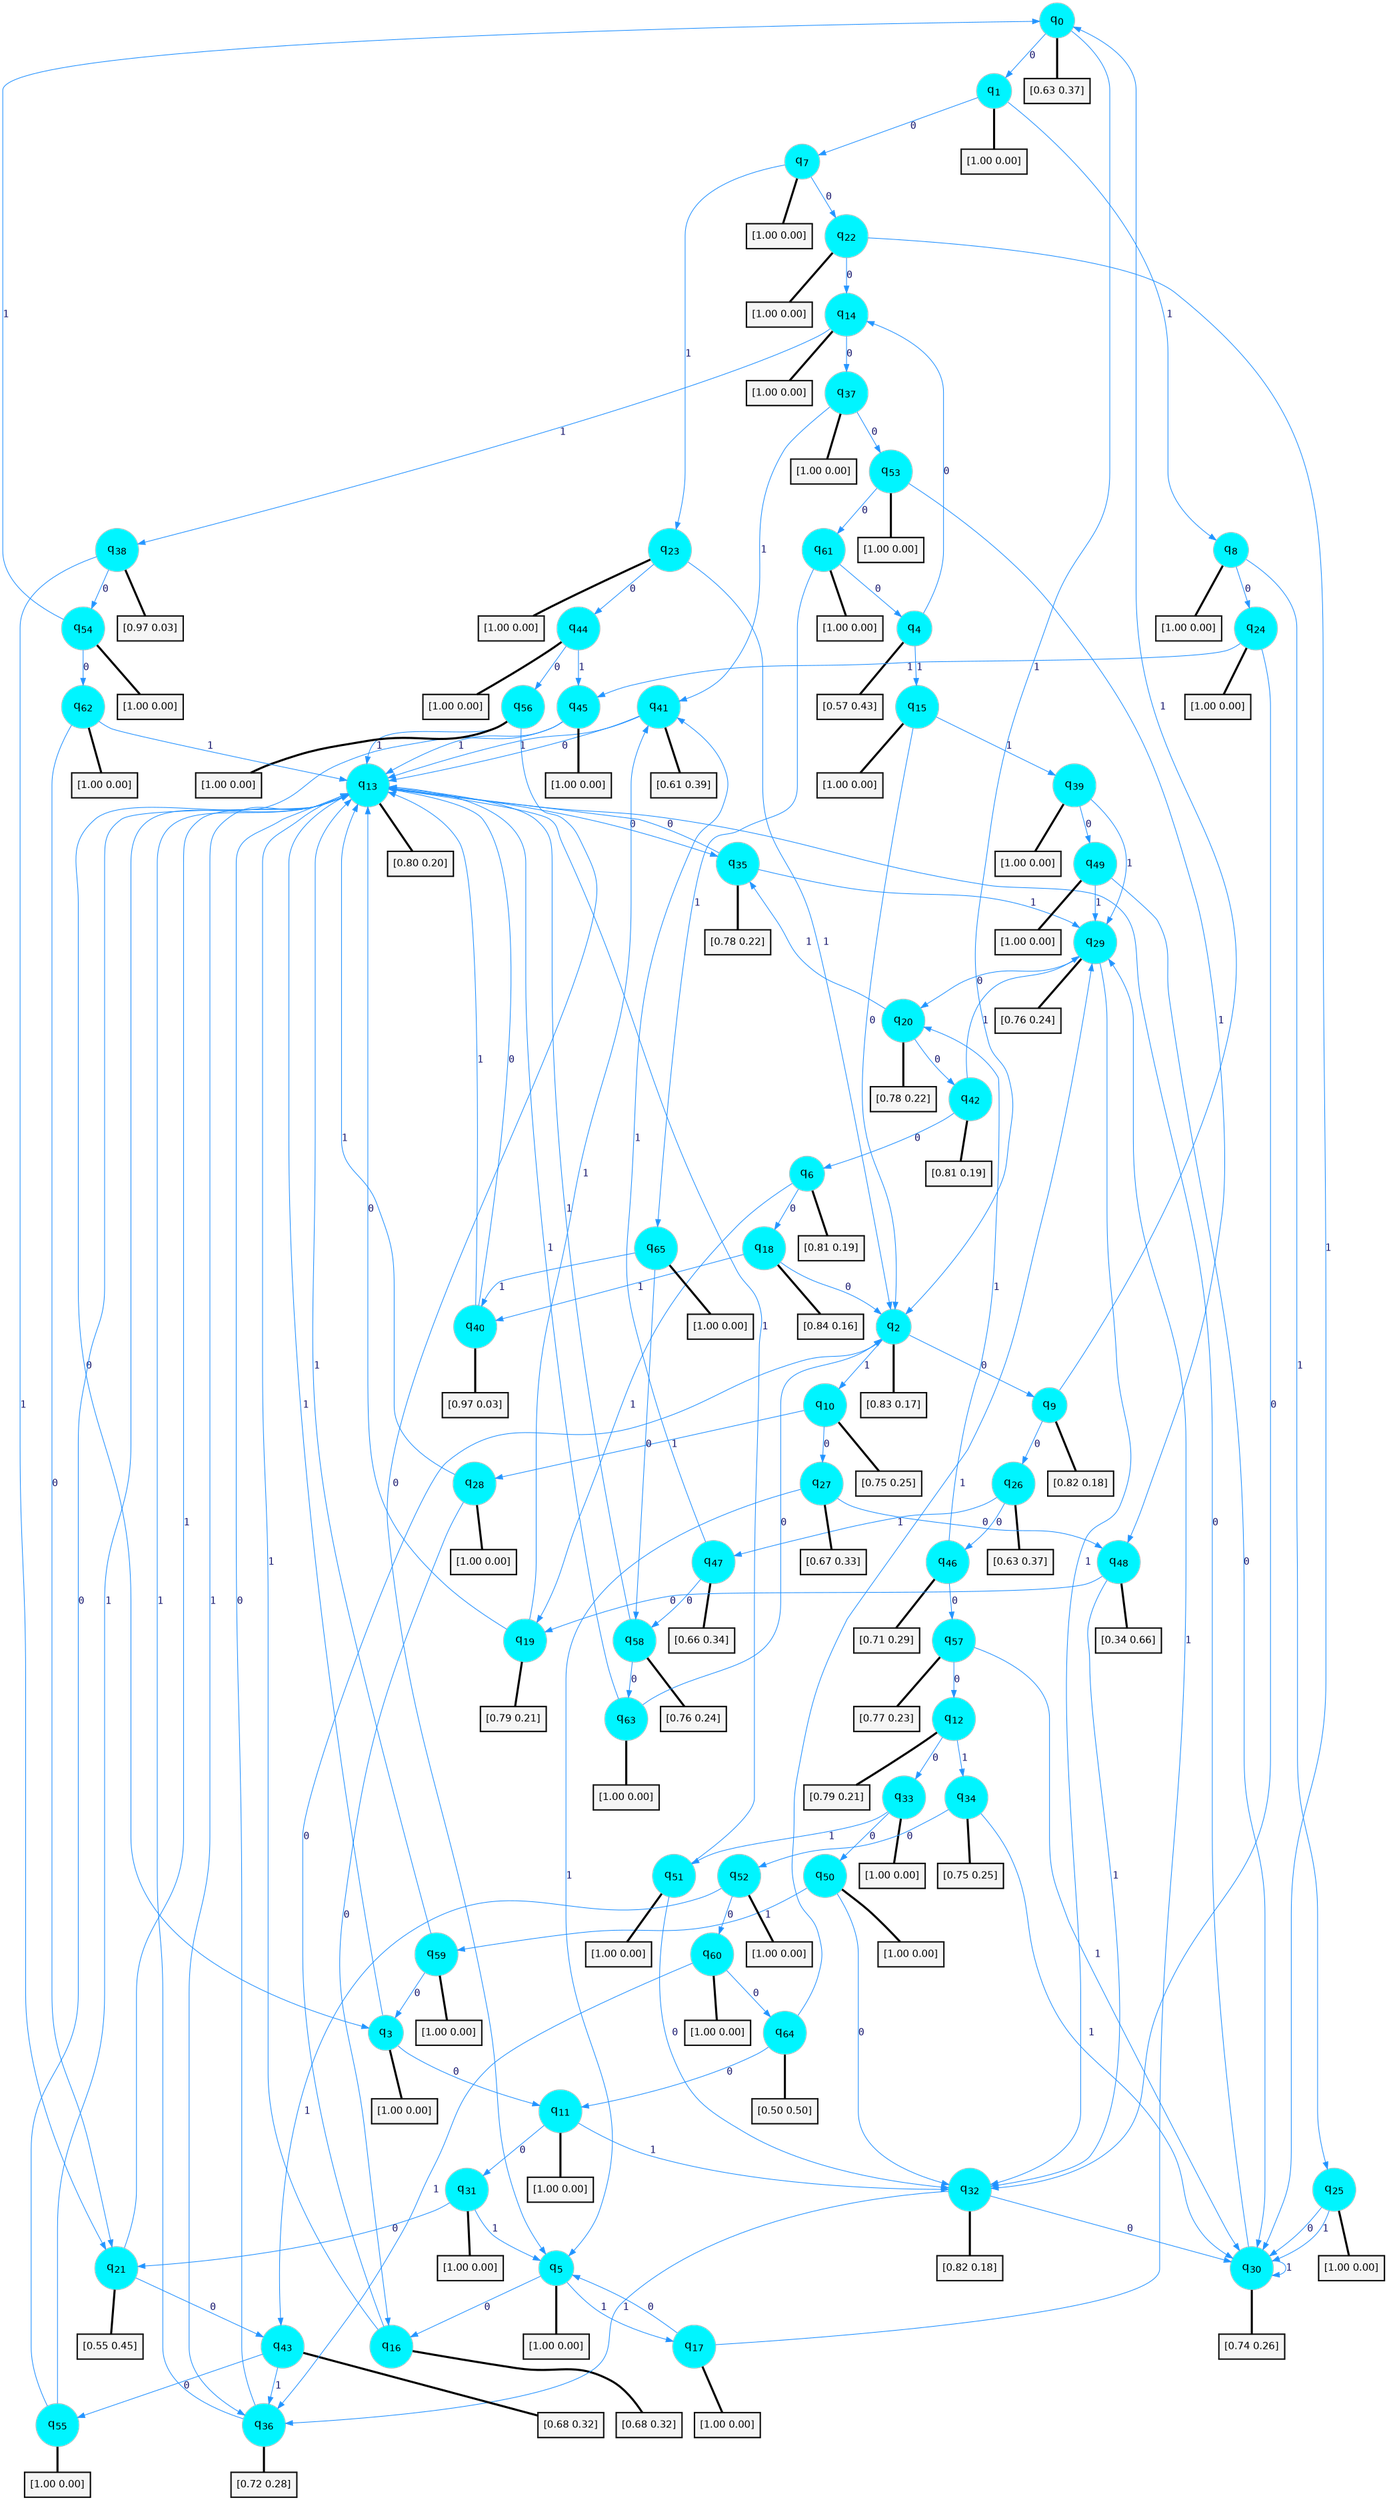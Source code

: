 digraph G {
graph [
bgcolor=transparent, dpi=300, rankdir=TD, size="40,25"];
node [
color=gray, fillcolor=turquoise1, fontcolor=black, fontname=Helvetica, fontsize=16, fontweight=bold, shape=circle, style=filled];
edge [
arrowsize=1, color=dodgerblue1, fontcolor=midnightblue, fontname=courier, fontweight=bold, penwidth=1, style=solid, weight=20];
0[label=<q<SUB>0</SUB>>];
1[label=<q<SUB>1</SUB>>];
2[label=<q<SUB>2</SUB>>];
3[label=<q<SUB>3</SUB>>];
4[label=<q<SUB>4</SUB>>];
5[label=<q<SUB>5</SUB>>];
6[label=<q<SUB>6</SUB>>];
7[label=<q<SUB>7</SUB>>];
8[label=<q<SUB>8</SUB>>];
9[label=<q<SUB>9</SUB>>];
10[label=<q<SUB>10</SUB>>];
11[label=<q<SUB>11</SUB>>];
12[label=<q<SUB>12</SUB>>];
13[label=<q<SUB>13</SUB>>];
14[label=<q<SUB>14</SUB>>];
15[label=<q<SUB>15</SUB>>];
16[label=<q<SUB>16</SUB>>];
17[label=<q<SUB>17</SUB>>];
18[label=<q<SUB>18</SUB>>];
19[label=<q<SUB>19</SUB>>];
20[label=<q<SUB>20</SUB>>];
21[label=<q<SUB>21</SUB>>];
22[label=<q<SUB>22</SUB>>];
23[label=<q<SUB>23</SUB>>];
24[label=<q<SUB>24</SUB>>];
25[label=<q<SUB>25</SUB>>];
26[label=<q<SUB>26</SUB>>];
27[label=<q<SUB>27</SUB>>];
28[label=<q<SUB>28</SUB>>];
29[label=<q<SUB>29</SUB>>];
30[label=<q<SUB>30</SUB>>];
31[label=<q<SUB>31</SUB>>];
32[label=<q<SUB>32</SUB>>];
33[label=<q<SUB>33</SUB>>];
34[label=<q<SUB>34</SUB>>];
35[label=<q<SUB>35</SUB>>];
36[label=<q<SUB>36</SUB>>];
37[label=<q<SUB>37</SUB>>];
38[label=<q<SUB>38</SUB>>];
39[label=<q<SUB>39</SUB>>];
40[label=<q<SUB>40</SUB>>];
41[label=<q<SUB>41</SUB>>];
42[label=<q<SUB>42</SUB>>];
43[label=<q<SUB>43</SUB>>];
44[label=<q<SUB>44</SUB>>];
45[label=<q<SUB>45</SUB>>];
46[label=<q<SUB>46</SUB>>];
47[label=<q<SUB>47</SUB>>];
48[label=<q<SUB>48</SUB>>];
49[label=<q<SUB>49</SUB>>];
50[label=<q<SUB>50</SUB>>];
51[label=<q<SUB>51</SUB>>];
52[label=<q<SUB>52</SUB>>];
53[label=<q<SUB>53</SUB>>];
54[label=<q<SUB>54</SUB>>];
55[label=<q<SUB>55</SUB>>];
56[label=<q<SUB>56</SUB>>];
57[label=<q<SUB>57</SUB>>];
58[label=<q<SUB>58</SUB>>];
59[label=<q<SUB>59</SUB>>];
60[label=<q<SUB>60</SUB>>];
61[label=<q<SUB>61</SUB>>];
62[label=<q<SUB>62</SUB>>];
63[label=<q<SUB>63</SUB>>];
64[label=<q<SUB>64</SUB>>];
65[label=<q<SUB>65</SUB>>];
66[label="[0.63 0.37]", shape=box,fontcolor=black, fontname=Helvetica, fontsize=14, penwidth=2, fillcolor=whitesmoke,color=black];
67[label="[1.00 0.00]", shape=box,fontcolor=black, fontname=Helvetica, fontsize=14, penwidth=2, fillcolor=whitesmoke,color=black];
68[label="[0.83 0.17]", shape=box,fontcolor=black, fontname=Helvetica, fontsize=14, penwidth=2, fillcolor=whitesmoke,color=black];
69[label="[1.00 0.00]", shape=box,fontcolor=black, fontname=Helvetica, fontsize=14, penwidth=2, fillcolor=whitesmoke,color=black];
70[label="[0.57 0.43]", shape=box,fontcolor=black, fontname=Helvetica, fontsize=14, penwidth=2, fillcolor=whitesmoke,color=black];
71[label="[1.00 0.00]", shape=box,fontcolor=black, fontname=Helvetica, fontsize=14, penwidth=2, fillcolor=whitesmoke,color=black];
72[label="[0.81 0.19]", shape=box,fontcolor=black, fontname=Helvetica, fontsize=14, penwidth=2, fillcolor=whitesmoke,color=black];
73[label="[1.00 0.00]", shape=box,fontcolor=black, fontname=Helvetica, fontsize=14, penwidth=2, fillcolor=whitesmoke,color=black];
74[label="[1.00 0.00]", shape=box,fontcolor=black, fontname=Helvetica, fontsize=14, penwidth=2, fillcolor=whitesmoke,color=black];
75[label="[0.82 0.18]", shape=box,fontcolor=black, fontname=Helvetica, fontsize=14, penwidth=2, fillcolor=whitesmoke,color=black];
76[label="[0.75 0.25]", shape=box,fontcolor=black, fontname=Helvetica, fontsize=14, penwidth=2, fillcolor=whitesmoke,color=black];
77[label="[1.00 0.00]", shape=box,fontcolor=black, fontname=Helvetica, fontsize=14, penwidth=2, fillcolor=whitesmoke,color=black];
78[label="[0.79 0.21]", shape=box,fontcolor=black, fontname=Helvetica, fontsize=14, penwidth=2, fillcolor=whitesmoke,color=black];
79[label="[0.80 0.20]", shape=box,fontcolor=black, fontname=Helvetica, fontsize=14, penwidth=2, fillcolor=whitesmoke,color=black];
80[label="[1.00 0.00]", shape=box,fontcolor=black, fontname=Helvetica, fontsize=14, penwidth=2, fillcolor=whitesmoke,color=black];
81[label="[1.00 0.00]", shape=box,fontcolor=black, fontname=Helvetica, fontsize=14, penwidth=2, fillcolor=whitesmoke,color=black];
82[label="[0.68 0.32]", shape=box,fontcolor=black, fontname=Helvetica, fontsize=14, penwidth=2, fillcolor=whitesmoke,color=black];
83[label="[1.00 0.00]", shape=box,fontcolor=black, fontname=Helvetica, fontsize=14, penwidth=2, fillcolor=whitesmoke,color=black];
84[label="[0.84 0.16]", shape=box,fontcolor=black, fontname=Helvetica, fontsize=14, penwidth=2, fillcolor=whitesmoke,color=black];
85[label="[0.79 0.21]", shape=box,fontcolor=black, fontname=Helvetica, fontsize=14, penwidth=2, fillcolor=whitesmoke,color=black];
86[label="[0.78 0.22]", shape=box,fontcolor=black, fontname=Helvetica, fontsize=14, penwidth=2, fillcolor=whitesmoke,color=black];
87[label="[0.55 0.45]", shape=box,fontcolor=black, fontname=Helvetica, fontsize=14, penwidth=2, fillcolor=whitesmoke,color=black];
88[label="[1.00 0.00]", shape=box,fontcolor=black, fontname=Helvetica, fontsize=14, penwidth=2, fillcolor=whitesmoke,color=black];
89[label="[1.00 0.00]", shape=box,fontcolor=black, fontname=Helvetica, fontsize=14, penwidth=2, fillcolor=whitesmoke,color=black];
90[label="[1.00 0.00]", shape=box,fontcolor=black, fontname=Helvetica, fontsize=14, penwidth=2, fillcolor=whitesmoke,color=black];
91[label="[1.00 0.00]", shape=box,fontcolor=black, fontname=Helvetica, fontsize=14, penwidth=2, fillcolor=whitesmoke,color=black];
92[label="[0.63 0.37]", shape=box,fontcolor=black, fontname=Helvetica, fontsize=14, penwidth=2, fillcolor=whitesmoke,color=black];
93[label="[0.67 0.33]", shape=box,fontcolor=black, fontname=Helvetica, fontsize=14, penwidth=2, fillcolor=whitesmoke,color=black];
94[label="[1.00 0.00]", shape=box,fontcolor=black, fontname=Helvetica, fontsize=14, penwidth=2, fillcolor=whitesmoke,color=black];
95[label="[0.76 0.24]", shape=box,fontcolor=black, fontname=Helvetica, fontsize=14, penwidth=2, fillcolor=whitesmoke,color=black];
96[label="[0.74 0.26]", shape=box,fontcolor=black, fontname=Helvetica, fontsize=14, penwidth=2, fillcolor=whitesmoke,color=black];
97[label="[1.00 0.00]", shape=box,fontcolor=black, fontname=Helvetica, fontsize=14, penwidth=2, fillcolor=whitesmoke,color=black];
98[label="[0.82 0.18]", shape=box,fontcolor=black, fontname=Helvetica, fontsize=14, penwidth=2, fillcolor=whitesmoke,color=black];
99[label="[1.00 0.00]", shape=box,fontcolor=black, fontname=Helvetica, fontsize=14, penwidth=2, fillcolor=whitesmoke,color=black];
100[label="[0.75 0.25]", shape=box,fontcolor=black, fontname=Helvetica, fontsize=14, penwidth=2, fillcolor=whitesmoke,color=black];
101[label="[0.78 0.22]", shape=box,fontcolor=black, fontname=Helvetica, fontsize=14, penwidth=2, fillcolor=whitesmoke,color=black];
102[label="[0.72 0.28]", shape=box,fontcolor=black, fontname=Helvetica, fontsize=14, penwidth=2, fillcolor=whitesmoke,color=black];
103[label="[1.00 0.00]", shape=box,fontcolor=black, fontname=Helvetica, fontsize=14, penwidth=2, fillcolor=whitesmoke,color=black];
104[label="[0.97 0.03]", shape=box,fontcolor=black, fontname=Helvetica, fontsize=14, penwidth=2, fillcolor=whitesmoke,color=black];
105[label="[1.00 0.00]", shape=box,fontcolor=black, fontname=Helvetica, fontsize=14, penwidth=2, fillcolor=whitesmoke,color=black];
106[label="[0.97 0.03]", shape=box,fontcolor=black, fontname=Helvetica, fontsize=14, penwidth=2, fillcolor=whitesmoke,color=black];
107[label="[0.61 0.39]", shape=box,fontcolor=black, fontname=Helvetica, fontsize=14, penwidth=2, fillcolor=whitesmoke,color=black];
108[label="[0.81 0.19]", shape=box,fontcolor=black, fontname=Helvetica, fontsize=14, penwidth=2, fillcolor=whitesmoke,color=black];
109[label="[0.68 0.32]", shape=box,fontcolor=black, fontname=Helvetica, fontsize=14, penwidth=2, fillcolor=whitesmoke,color=black];
110[label="[1.00 0.00]", shape=box,fontcolor=black, fontname=Helvetica, fontsize=14, penwidth=2, fillcolor=whitesmoke,color=black];
111[label="[1.00 0.00]", shape=box,fontcolor=black, fontname=Helvetica, fontsize=14, penwidth=2, fillcolor=whitesmoke,color=black];
112[label="[0.71 0.29]", shape=box,fontcolor=black, fontname=Helvetica, fontsize=14, penwidth=2, fillcolor=whitesmoke,color=black];
113[label="[0.66 0.34]", shape=box,fontcolor=black, fontname=Helvetica, fontsize=14, penwidth=2, fillcolor=whitesmoke,color=black];
114[label="[0.34 0.66]", shape=box,fontcolor=black, fontname=Helvetica, fontsize=14, penwidth=2, fillcolor=whitesmoke,color=black];
115[label="[1.00 0.00]", shape=box,fontcolor=black, fontname=Helvetica, fontsize=14, penwidth=2, fillcolor=whitesmoke,color=black];
116[label="[1.00 0.00]", shape=box,fontcolor=black, fontname=Helvetica, fontsize=14, penwidth=2, fillcolor=whitesmoke,color=black];
117[label="[1.00 0.00]", shape=box,fontcolor=black, fontname=Helvetica, fontsize=14, penwidth=2, fillcolor=whitesmoke,color=black];
118[label="[1.00 0.00]", shape=box,fontcolor=black, fontname=Helvetica, fontsize=14, penwidth=2, fillcolor=whitesmoke,color=black];
119[label="[1.00 0.00]", shape=box,fontcolor=black, fontname=Helvetica, fontsize=14, penwidth=2, fillcolor=whitesmoke,color=black];
120[label="[1.00 0.00]", shape=box,fontcolor=black, fontname=Helvetica, fontsize=14, penwidth=2, fillcolor=whitesmoke,color=black];
121[label="[1.00 0.00]", shape=box,fontcolor=black, fontname=Helvetica, fontsize=14, penwidth=2, fillcolor=whitesmoke,color=black];
122[label="[1.00 0.00]", shape=box,fontcolor=black, fontname=Helvetica, fontsize=14, penwidth=2, fillcolor=whitesmoke,color=black];
123[label="[0.77 0.23]", shape=box,fontcolor=black, fontname=Helvetica, fontsize=14, penwidth=2, fillcolor=whitesmoke,color=black];
124[label="[0.76 0.24]", shape=box,fontcolor=black, fontname=Helvetica, fontsize=14, penwidth=2, fillcolor=whitesmoke,color=black];
125[label="[1.00 0.00]", shape=box,fontcolor=black, fontname=Helvetica, fontsize=14, penwidth=2, fillcolor=whitesmoke,color=black];
126[label="[1.00 0.00]", shape=box,fontcolor=black, fontname=Helvetica, fontsize=14, penwidth=2, fillcolor=whitesmoke,color=black];
127[label="[1.00 0.00]", shape=box,fontcolor=black, fontname=Helvetica, fontsize=14, penwidth=2, fillcolor=whitesmoke,color=black];
128[label="[1.00 0.00]", shape=box,fontcolor=black, fontname=Helvetica, fontsize=14, penwidth=2, fillcolor=whitesmoke,color=black];
129[label="[1.00 0.00]", shape=box,fontcolor=black, fontname=Helvetica, fontsize=14, penwidth=2, fillcolor=whitesmoke,color=black];
130[label="[0.50 0.50]", shape=box,fontcolor=black, fontname=Helvetica, fontsize=14, penwidth=2, fillcolor=whitesmoke,color=black];
131[label="[1.00 0.00]", shape=box,fontcolor=black, fontname=Helvetica, fontsize=14, penwidth=2, fillcolor=whitesmoke,color=black];
0->1 [label=0];
0->2 [label=1];
0->66 [arrowhead=none, penwidth=3,color=black];
1->7 [label=0];
1->8 [label=1];
1->67 [arrowhead=none, penwidth=3,color=black];
2->9 [label=0];
2->10 [label=1];
2->68 [arrowhead=none, penwidth=3,color=black];
3->11 [label=0];
3->13 [label=1];
3->69 [arrowhead=none, penwidth=3,color=black];
4->14 [label=0];
4->15 [label=1];
4->70 [arrowhead=none, penwidth=3,color=black];
5->16 [label=0];
5->17 [label=1];
5->71 [arrowhead=none, penwidth=3,color=black];
6->18 [label=0];
6->19 [label=1];
6->72 [arrowhead=none, penwidth=3,color=black];
7->22 [label=0];
7->23 [label=1];
7->73 [arrowhead=none, penwidth=3,color=black];
8->24 [label=0];
8->25 [label=1];
8->74 [arrowhead=none, penwidth=3,color=black];
9->26 [label=0];
9->0 [label=1];
9->75 [arrowhead=none, penwidth=3,color=black];
10->27 [label=0];
10->28 [label=1];
10->76 [arrowhead=none, penwidth=3,color=black];
11->31 [label=0];
11->32 [label=1];
11->77 [arrowhead=none, penwidth=3,color=black];
12->33 [label=0];
12->34 [label=1];
12->78 [arrowhead=none, penwidth=3,color=black];
13->35 [label=0];
13->36 [label=1];
13->79 [arrowhead=none, penwidth=3,color=black];
14->37 [label=0];
14->38 [label=1];
14->80 [arrowhead=none, penwidth=3,color=black];
15->2 [label=0];
15->39 [label=1];
15->81 [arrowhead=none, penwidth=3,color=black];
16->2 [label=0];
16->13 [label=1];
16->82 [arrowhead=none, penwidth=3,color=black];
17->5 [label=0];
17->29 [label=1];
17->83 [arrowhead=none, penwidth=3,color=black];
18->2 [label=0];
18->40 [label=1];
18->84 [arrowhead=none, penwidth=3,color=black];
19->13 [label=0];
19->41 [label=1];
19->85 [arrowhead=none, penwidth=3,color=black];
20->42 [label=0];
20->35 [label=1];
20->86 [arrowhead=none, penwidth=3,color=black];
21->43 [label=0];
21->13 [label=1];
21->87 [arrowhead=none, penwidth=3,color=black];
22->14 [label=0];
22->30 [label=1];
22->88 [arrowhead=none, penwidth=3,color=black];
23->44 [label=0];
23->2 [label=1];
23->89 [arrowhead=none, penwidth=3,color=black];
24->32 [label=0];
24->45 [label=1];
24->90 [arrowhead=none, penwidth=3,color=black];
25->30 [label=0];
25->30 [label=1];
25->91 [arrowhead=none, penwidth=3,color=black];
26->46 [label=0];
26->47 [label=1];
26->92 [arrowhead=none, penwidth=3,color=black];
27->48 [label=0];
27->5 [label=1];
27->93 [arrowhead=none, penwidth=3,color=black];
28->16 [label=0];
28->13 [label=1];
28->94 [arrowhead=none, penwidth=3,color=black];
29->20 [label=0];
29->32 [label=1];
29->95 [arrowhead=none, penwidth=3,color=black];
30->13 [label=0];
30->30 [label=1];
30->96 [arrowhead=none, penwidth=3,color=black];
31->21 [label=0];
31->5 [label=1];
31->97 [arrowhead=none, penwidth=3,color=black];
32->30 [label=0];
32->36 [label=1];
32->98 [arrowhead=none, penwidth=3,color=black];
33->50 [label=0];
33->51 [label=1];
33->99 [arrowhead=none, penwidth=3,color=black];
34->52 [label=0];
34->30 [label=1];
34->100 [arrowhead=none, penwidth=3,color=black];
35->13 [label=0];
35->29 [label=1];
35->101 [arrowhead=none, penwidth=3,color=black];
36->13 [label=0];
36->13 [label=1];
36->102 [arrowhead=none, penwidth=3,color=black];
37->53 [label=0];
37->41 [label=1];
37->103 [arrowhead=none, penwidth=3,color=black];
38->54 [label=0];
38->21 [label=1];
38->104 [arrowhead=none, penwidth=3,color=black];
39->49 [label=0];
39->29 [label=1];
39->105 [arrowhead=none, penwidth=3,color=black];
40->13 [label=0];
40->13 [label=1];
40->106 [arrowhead=none, penwidth=3,color=black];
41->13 [label=0];
41->13 [label=1];
41->107 [arrowhead=none, penwidth=3,color=black];
42->6 [label=0];
42->29 [label=1];
42->108 [arrowhead=none, penwidth=3,color=black];
43->55 [label=0];
43->36 [label=1];
43->109 [arrowhead=none, penwidth=3,color=black];
44->56 [label=0];
44->45 [label=1];
44->110 [arrowhead=none, penwidth=3,color=black];
45->3 [label=0];
45->13 [label=1];
45->111 [arrowhead=none, penwidth=3,color=black];
46->57 [label=0];
46->20 [label=1];
46->112 [arrowhead=none, penwidth=3,color=black];
47->58 [label=0];
47->41 [label=1];
47->113 [arrowhead=none, penwidth=3,color=black];
48->19 [label=0];
48->32 [label=1];
48->114 [arrowhead=none, penwidth=3,color=black];
49->30 [label=0];
49->29 [label=1];
49->115 [arrowhead=none, penwidth=3,color=black];
50->32 [label=0];
50->59 [label=1];
50->116 [arrowhead=none, penwidth=3,color=black];
51->32 [label=0];
51->13 [label=1];
51->117 [arrowhead=none, penwidth=3,color=black];
52->60 [label=0];
52->43 [label=1];
52->118 [arrowhead=none, penwidth=3,color=black];
53->61 [label=0];
53->48 [label=1];
53->119 [arrowhead=none, penwidth=3,color=black];
54->62 [label=0];
54->0 [label=1];
54->120 [arrowhead=none, penwidth=3,color=black];
55->13 [label=0];
55->13 [label=1];
55->121 [arrowhead=none, penwidth=3,color=black];
56->5 [label=0];
56->13 [label=1];
56->122 [arrowhead=none, penwidth=3,color=black];
57->12 [label=0];
57->30 [label=1];
57->123 [arrowhead=none, penwidth=3,color=black];
58->63 [label=0];
58->13 [label=1];
58->124 [arrowhead=none, penwidth=3,color=black];
59->3 [label=0];
59->13 [label=1];
59->125 [arrowhead=none, penwidth=3,color=black];
60->64 [label=0];
60->36 [label=1];
60->126 [arrowhead=none, penwidth=3,color=black];
61->4 [label=0];
61->65 [label=1];
61->127 [arrowhead=none, penwidth=3,color=black];
62->21 [label=0];
62->13 [label=1];
62->128 [arrowhead=none, penwidth=3,color=black];
63->2 [label=0];
63->13 [label=1];
63->129 [arrowhead=none, penwidth=3,color=black];
64->11 [label=0];
64->29 [label=1];
64->130 [arrowhead=none, penwidth=3,color=black];
65->58 [label=0];
65->40 [label=1];
65->131 [arrowhead=none, penwidth=3,color=black];
}
